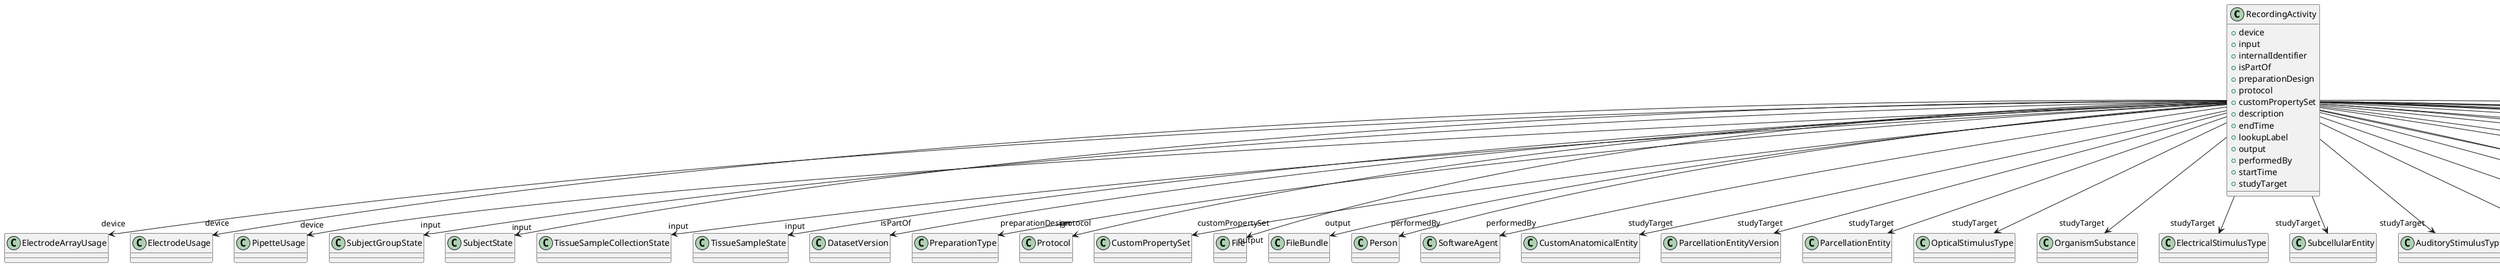 @startuml
class RecordingActivity {
+device
+input
+internalIdentifier
+isPartOf
+preparationDesign
+protocol
+customPropertySet
+description
+endTime
+lookupLabel
+output
+performedBy
+startTime
+studyTarget

}
RecordingActivity -d-> "device" ElectrodeArrayUsage
RecordingActivity -d-> "device" ElectrodeUsage
RecordingActivity -d-> "device" PipetteUsage
RecordingActivity -d-> "input" SubjectGroupState
RecordingActivity -d-> "input" SubjectState
RecordingActivity -d-> "input" TissueSampleCollectionState
RecordingActivity -d-> "input" TissueSampleState
RecordingActivity -d-> "isPartOf" DatasetVersion
RecordingActivity -d-> "preparationDesign" PreparationType
RecordingActivity -d-> "protocol" Protocol
RecordingActivity -d-> "customPropertySet" CustomPropertySet
RecordingActivity -d-> "output" File
RecordingActivity -d-> "output" FileBundle
RecordingActivity -d-> "performedBy" Person
RecordingActivity -d-> "performedBy" SoftwareAgent
RecordingActivity -d-> "studyTarget" CustomAnatomicalEntity
RecordingActivity -d-> "studyTarget" ParcellationEntityVersion
RecordingActivity -d-> "studyTarget" ParcellationEntity
RecordingActivity -d-> "studyTarget" OpticalStimulusType
RecordingActivity -d-> "studyTarget" OrganismSubstance
RecordingActivity -d-> "studyTarget" ElectricalStimulusType
RecordingActivity -d-> "studyTarget" SubcellularEntity
RecordingActivity -d-> "studyTarget" AuditoryStimulusType
RecordingActivity -d-> "studyTarget" OlfactoryStimulusType
RecordingActivity -d-> "studyTarget" DiseaseModel
RecordingActivity -d-> "studyTarget" Disease
RecordingActivity -d-> "studyTarget" Species
RecordingActivity -d-> "studyTarget" UBERONParcellation
RecordingActivity -d-> "studyTarget" BreedingType
RecordingActivity -d-> "studyTarget" BiologicalOrder
RecordingActivity -d-> "studyTarget" CellType
RecordingActivity -d-> "studyTarget" OrganismSystem
RecordingActivity -d-> "studyTarget" Organ
RecordingActivity -d-> "studyTarget" GeneticStrainType
RecordingActivity -d-> "studyTarget" CellCultureType
RecordingActivity -d-> "studyTarget" Handedness
RecordingActivity -d-> "studyTarget" MolecularEntity
RecordingActivity -d-> "studyTarget" BiologicalSex
RecordingActivity -d-> "studyTarget" GustatoryStimulusType
RecordingActivity -d-> "studyTarget" VisualStimulusType
RecordingActivity -d-> "studyTarget" TactileStimulusType
RecordingActivity -d-> "studyTarget" TermSuggestion

@enduml